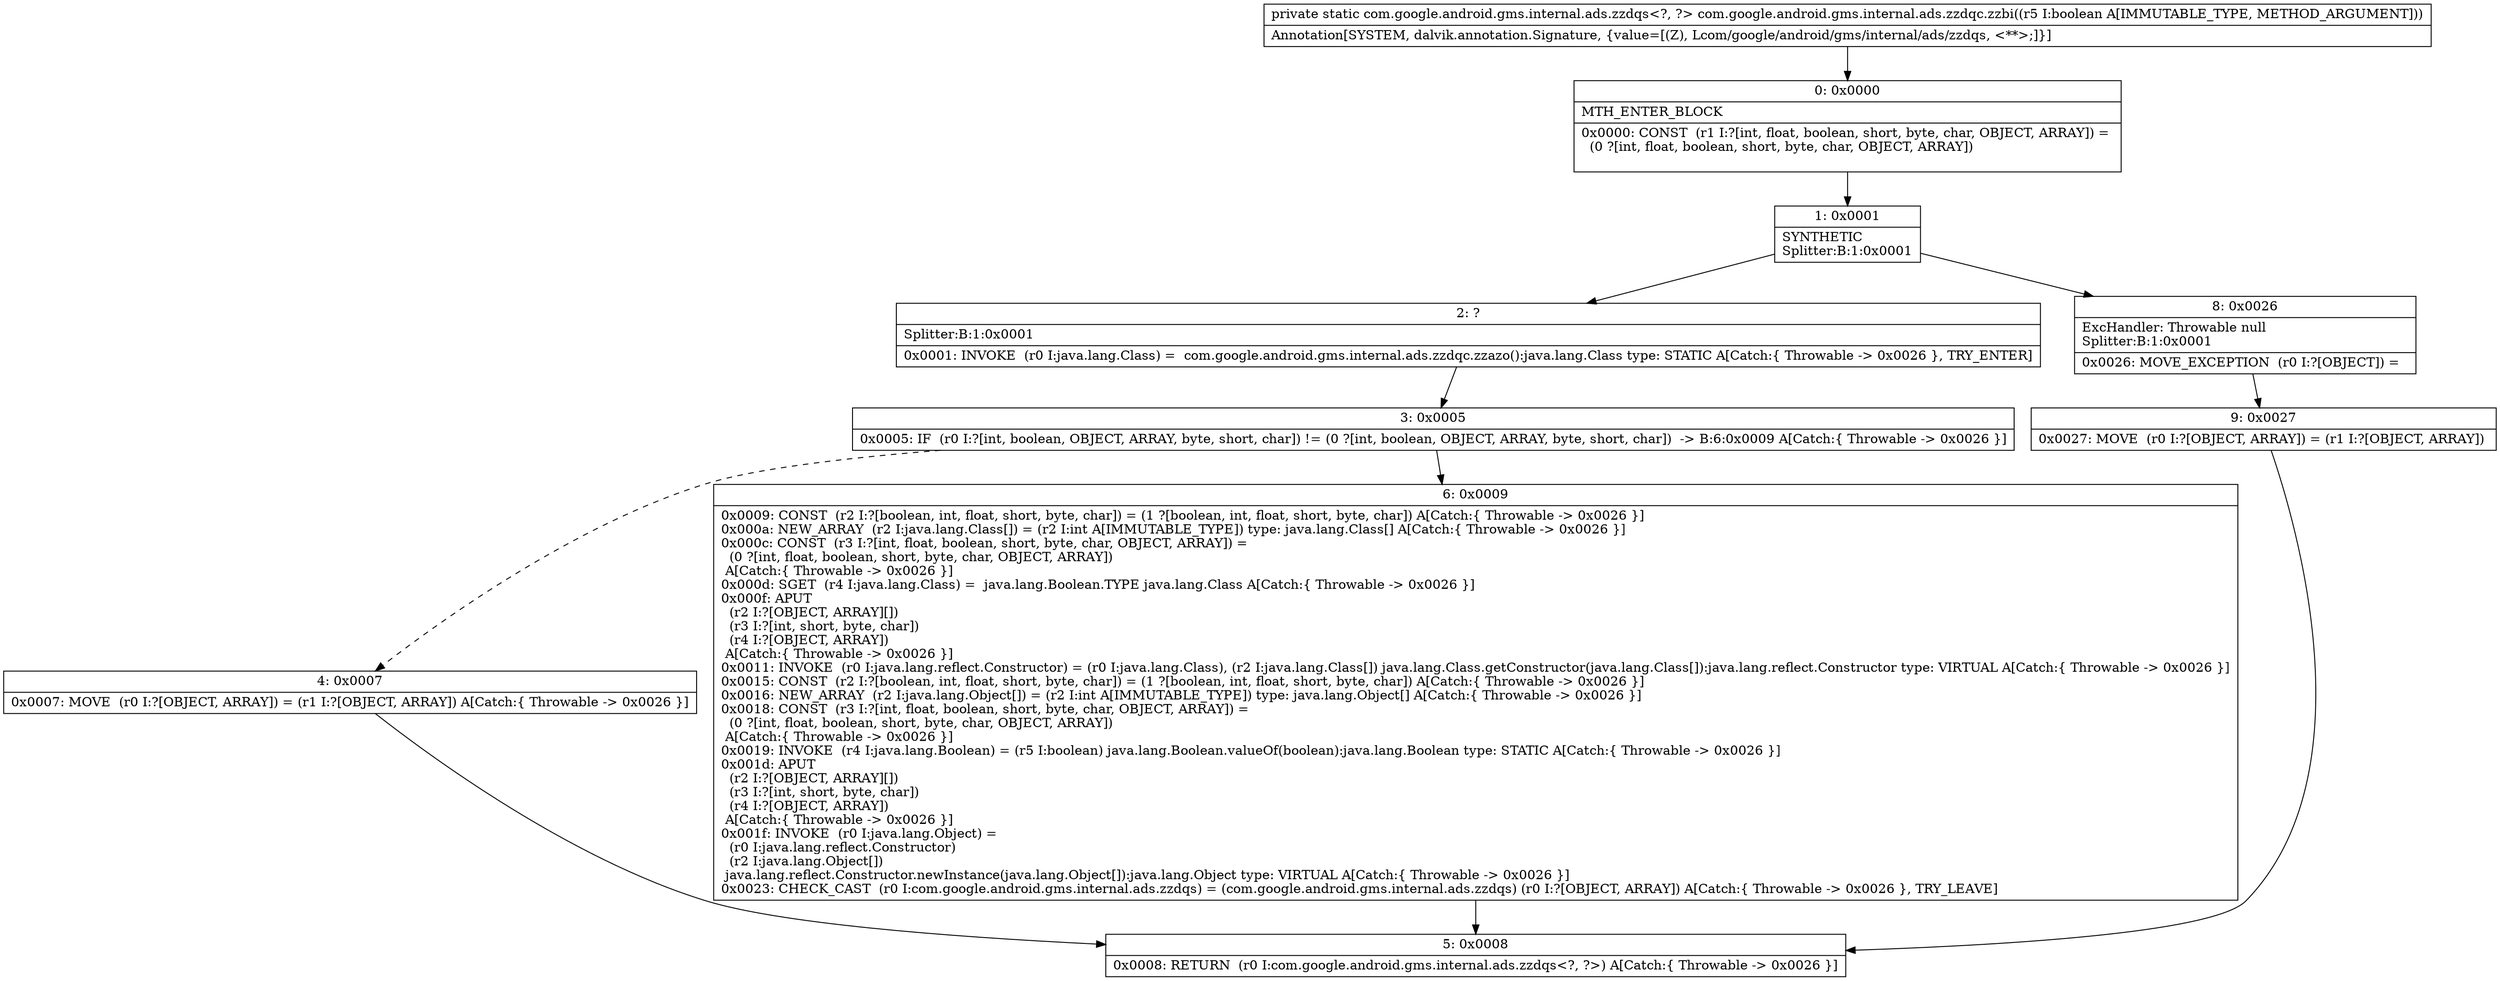 digraph "CFG forcom.google.android.gms.internal.ads.zzdqc.zzbi(Z)Lcom\/google\/android\/gms\/internal\/ads\/zzdqs;" {
Node_0 [shape=record,label="{0\:\ 0x0000|MTH_ENTER_BLOCK\l|0x0000: CONST  (r1 I:?[int, float, boolean, short, byte, char, OBJECT, ARRAY]) = \l  (0 ?[int, float, boolean, short, byte, char, OBJECT, ARRAY])\l \l}"];
Node_1 [shape=record,label="{1\:\ 0x0001|SYNTHETIC\lSplitter:B:1:0x0001\l}"];
Node_2 [shape=record,label="{2\:\ ?|Splitter:B:1:0x0001\l|0x0001: INVOKE  (r0 I:java.lang.Class) =  com.google.android.gms.internal.ads.zzdqc.zzazo():java.lang.Class type: STATIC A[Catch:\{ Throwable \-\> 0x0026 \}, TRY_ENTER]\l}"];
Node_3 [shape=record,label="{3\:\ 0x0005|0x0005: IF  (r0 I:?[int, boolean, OBJECT, ARRAY, byte, short, char]) != (0 ?[int, boolean, OBJECT, ARRAY, byte, short, char])  \-\> B:6:0x0009 A[Catch:\{ Throwable \-\> 0x0026 \}]\l}"];
Node_4 [shape=record,label="{4\:\ 0x0007|0x0007: MOVE  (r0 I:?[OBJECT, ARRAY]) = (r1 I:?[OBJECT, ARRAY]) A[Catch:\{ Throwable \-\> 0x0026 \}]\l}"];
Node_5 [shape=record,label="{5\:\ 0x0008|0x0008: RETURN  (r0 I:com.google.android.gms.internal.ads.zzdqs\<?, ?\>) A[Catch:\{ Throwable \-\> 0x0026 \}]\l}"];
Node_6 [shape=record,label="{6\:\ 0x0009|0x0009: CONST  (r2 I:?[boolean, int, float, short, byte, char]) = (1 ?[boolean, int, float, short, byte, char]) A[Catch:\{ Throwable \-\> 0x0026 \}]\l0x000a: NEW_ARRAY  (r2 I:java.lang.Class[]) = (r2 I:int A[IMMUTABLE_TYPE]) type: java.lang.Class[] A[Catch:\{ Throwable \-\> 0x0026 \}]\l0x000c: CONST  (r3 I:?[int, float, boolean, short, byte, char, OBJECT, ARRAY]) = \l  (0 ?[int, float, boolean, short, byte, char, OBJECT, ARRAY])\l A[Catch:\{ Throwable \-\> 0x0026 \}]\l0x000d: SGET  (r4 I:java.lang.Class) =  java.lang.Boolean.TYPE java.lang.Class A[Catch:\{ Throwable \-\> 0x0026 \}]\l0x000f: APUT  \l  (r2 I:?[OBJECT, ARRAY][])\l  (r3 I:?[int, short, byte, char])\l  (r4 I:?[OBJECT, ARRAY])\l A[Catch:\{ Throwable \-\> 0x0026 \}]\l0x0011: INVOKE  (r0 I:java.lang.reflect.Constructor) = (r0 I:java.lang.Class), (r2 I:java.lang.Class[]) java.lang.Class.getConstructor(java.lang.Class[]):java.lang.reflect.Constructor type: VIRTUAL A[Catch:\{ Throwable \-\> 0x0026 \}]\l0x0015: CONST  (r2 I:?[boolean, int, float, short, byte, char]) = (1 ?[boolean, int, float, short, byte, char]) A[Catch:\{ Throwable \-\> 0x0026 \}]\l0x0016: NEW_ARRAY  (r2 I:java.lang.Object[]) = (r2 I:int A[IMMUTABLE_TYPE]) type: java.lang.Object[] A[Catch:\{ Throwable \-\> 0x0026 \}]\l0x0018: CONST  (r3 I:?[int, float, boolean, short, byte, char, OBJECT, ARRAY]) = \l  (0 ?[int, float, boolean, short, byte, char, OBJECT, ARRAY])\l A[Catch:\{ Throwable \-\> 0x0026 \}]\l0x0019: INVOKE  (r4 I:java.lang.Boolean) = (r5 I:boolean) java.lang.Boolean.valueOf(boolean):java.lang.Boolean type: STATIC A[Catch:\{ Throwable \-\> 0x0026 \}]\l0x001d: APUT  \l  (r2 I:?[OBJECT, ARRAY][])\l  (r3 I:?[int, short, byte, char])\l  (r4 I:?[OBJECT, ARRAY])\l A[Catch:\{ Throwable \-\> 0x0026 \}]\l0x001f: INVOKE  (r0 I:java.lang.Object) = \l  (r0 I:java.lang.reflect.Constructor)\l  (r2 I:java.lang.Object[])\l java.lang.reflect.Constructor.newInstance(java.lang.Object[]):java.lang.Object type: VIRTUAL A[Catch:\{ Throwable \-\> 0x0026 \}]\l0x0023: CHECK_CAST  (r0 I:com.google.android.gms.internal.ads.zzdqs) = (com.google.android.gms.internal.ads.zzdqs) (r0 I:?[OBJECT, ARRAY]) A[Catch:\{ Throwable \-\> 0x0026 \}, TRY_LEAVE]\l}"];
Node_8 [shape=record,label="{8\:\ 0x0026|ExcHandler: Throwable null\lSplitter:B:1:0x0001\l|0x0026: MOVE_EXCEPTION  (r0 I:?[OBJECT]) =  \l}"];
Node_9 [shape=record,label="{9\:\ 0x0027|0x0027: MOVE  (r0 I:?[OBJECT, ARRAY]) = (r1 I:?[OBJECT, ARRAY]) \l}"];
MethodNode[shape=record,label="{private static com.google.android.gms.internal.ads.zzdqs\<?, ?\> com.google.android.gms.internal.ads.zzdqc.zzbi((r5 I:boolean A[IMMUTABLE_TYPE, METHOD_ARGUMENT]))  | Annotation[SYSTEM, dalvik.annotation.Signature, \{value=[(Z), Lcom\/google\/android\/gms\/internal\/ads\/zzdqs, \<**\>;]\}]\l}"];
MethodNode -> Node_0;
Node_0 -> Node_1;
Node_1 -> Node_2;
Node_1 -> Node_8;
Node_2 -> Node_3;
Node_3 -> Node_4[style=dashed];
Node_3 -> Node_6;
Node_4 -> Node_5;
Node_6 -> Node_5;
Node_8 -> Node_9;
Node_9 -> Node_5;
}

